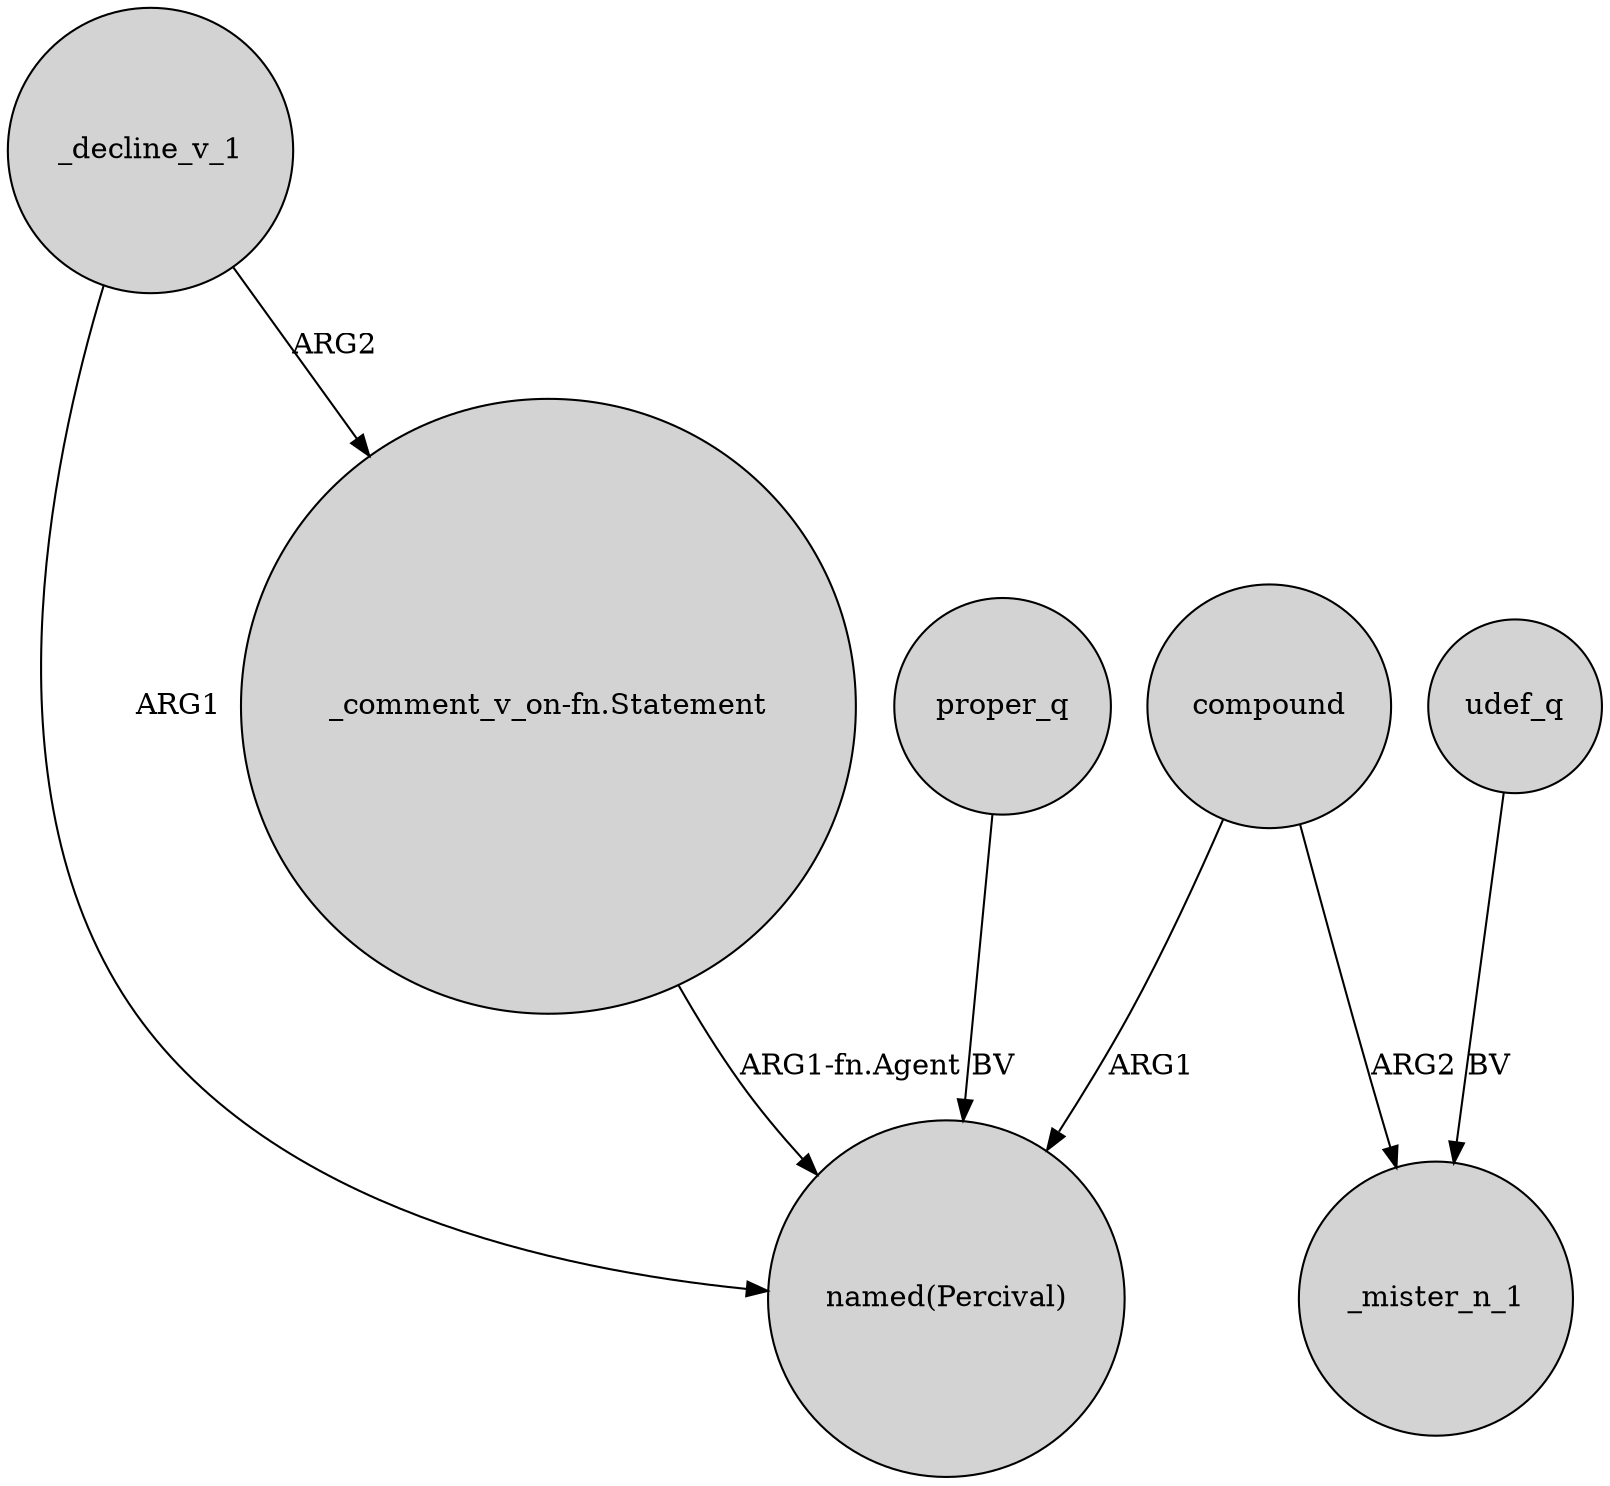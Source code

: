 digraph {
	node [shape=circle style=filled]
	_decline_v_1 -> "named(Percival)" [label=ARG1]
	udef_q -> _mister_n_1 [label=BV]
	proper_q -> "named(Percival)" [label=BV]
	"_comment_v_on-fn.Statement" -> "named(Percival)" [label="ARG1-fn.Agent"]
	compound -> "named(Percival)" [label=ARG1]
	_decline_v_1 -> "_comment_v_on-fn.Statement" [label=ARG2]
	compound -> _mister_n_1 [label=ARG2]
}

